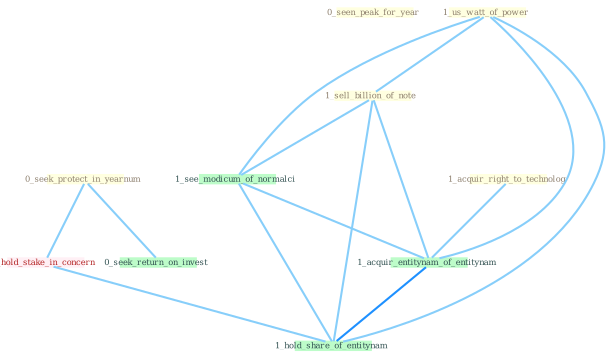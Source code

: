 Graph G{ 
    node
    [shape=polygon,style=filled,width=.5,height=.06,color="#BDFCC9",fixedsize=true,fontsize=4,
    fontcolor="#2f4f4f"];
    {node
    [color="#ffffe0", fontcolor="#8b7d6b"] "0_seen_peak_for_year " "1_acquir_right_to_technolog " "1_us_watt_of_power " "0_seek_protect_in_yearnum " "1_sell_billion_of_note "}
{node [color="#fff0f5", fontcolor="#b22222"] "1_hold_stake_in_concern "}
edge [color="#B0E2FF"];

	"1_acquir_right_to_technolog " -- "1_acquir_entitynam_of_entitynam " [w="1", color="#87cefa" ];
	"1_us_watt_of_power " -- "1_sell_billion_of_note " [w="1", color="#87cefa" ];
	"1_us_watt_of_power " -- "1_see_modicum_of_normalci " [w="1", color="#87cefa" ];
	"1_us_watt_of_power " -- "1_acquir_entitynam_of_entitynam " [w="1", color="#87cefa" ];
	"1_us_watt_of_power " -- "1_hold_share_of_entitynam " [w="1", color="#87cefa" ];
	"0_seek_protect_in_yearnum " -- "1_hold_stake_in_concern " [w="1", color="#87cefa" ];
	"0_seek_protect_in_yearnum " -- "0_seek_return_on_invest " [w="1", color="#87cefa" ];
	"1_sell_billion_of_note " -- "1_see_modicum_of_normalci " [w="1", color="#87cefa" ];
	"1_sell_billion_of_note " -- "1_acquir_entitynam_of_entitynam " [w="1", color="#87cefa" ];
	"1_sell_billion_of_note " -- "1_hold_share_of_entitynam " [w="1", color="#87cefa" ];
	"1_hold_stake_in_concern " -- "1_hold_share_of_entitynam " [w="1", color="#87cefa" ];
	"1_see_modicum_of_normalci " -- "1_acquir_entitynam_of_entitynam " [w="1", color="#87cefa" ];
	"1_see_modicum_of_normalci " -- "1_hold_share_of_entitynam " [w="1", color="#87cefa" ];
	"1_acquir_entitynam_of_entitynam " -- "1_hold_share_of_entitynam " [w="2", color="#1e90ff" , len=0.8];
}
